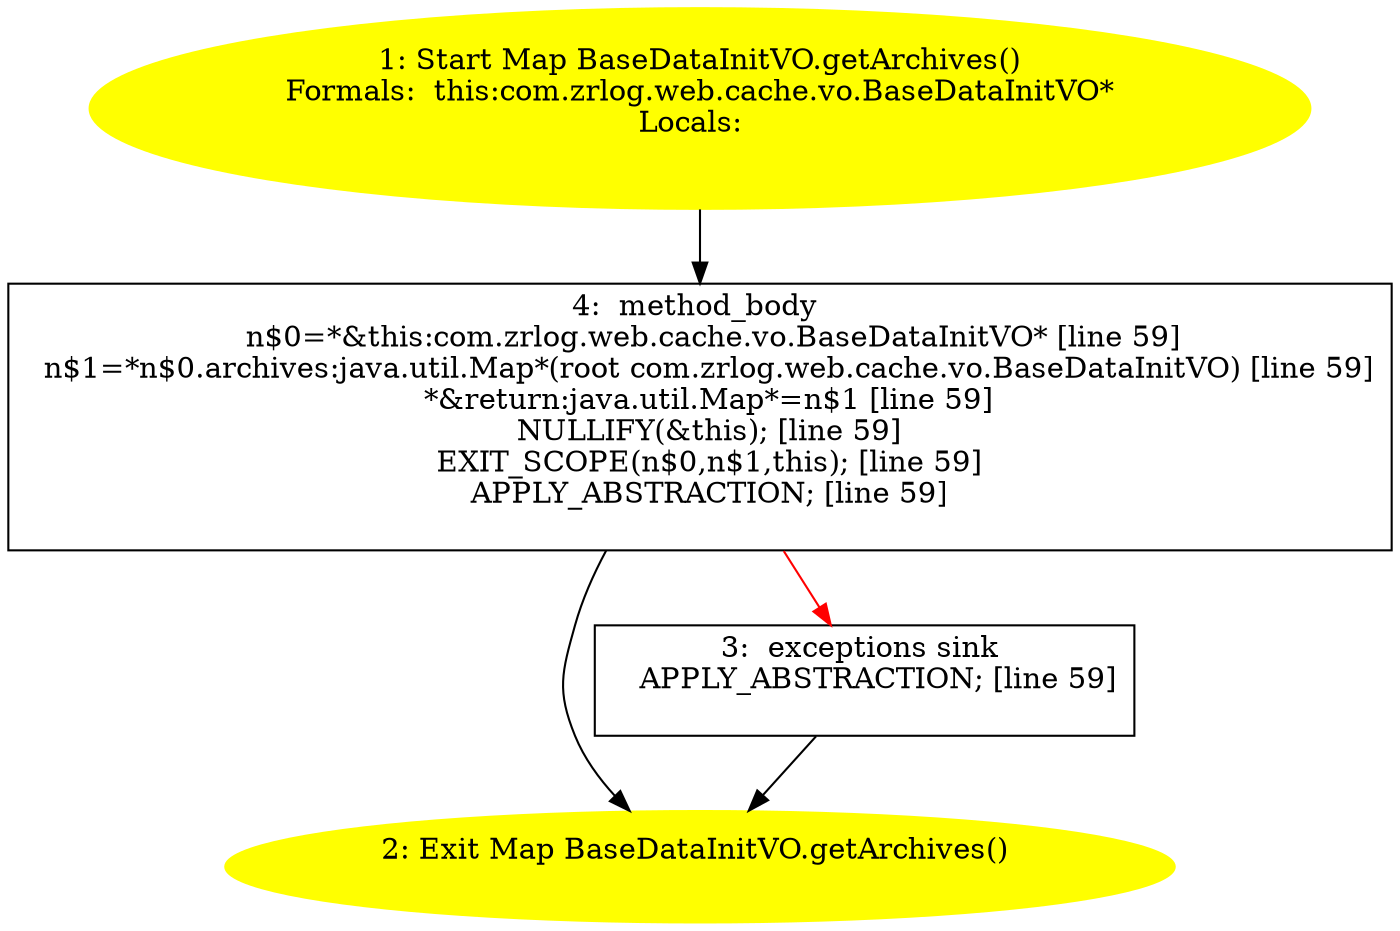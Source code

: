 /* @generated */
digraph cfg {
"com.zrlog.web.cache.vo.BaseDataInitVO.getArchives():java.util.Map.b27e6987989d3e53425725ddeb906981_1" [label="1: Start Map BaseDataInitVO.getArchives()\nFormals:  this:com.zrlog.web.cache.vo.BaseDataInitVO*\nLocals:  \n  " color=yellow style=filled]
	

	 "com.zrlog.web.cache.vo.BaseDataInitVO.getArchives():java.util.Map.b27e6987989d3e53425725ddeb906981_1" -> "com.zrlog.web.cache.vo.BaseDataInitVO.getArchives():java.util.Map.b27e6987989d3e53425725ddeb906981_4" ;
"com.zrlog.web.cache.vo.BaseDataInitVO.getArchives():java.util.Map.b27e6987989d3e53425725ddeb906981_2" [label="2: Exit Map BaseDataInitVO.getArchives() \n  " color=yellow style=filled]
	

"com.zrlog.web.cache.vo.BaseDataInitVO.getArchives():java.util.Map.b27e6987989d3e53425725ddeb906981_3" [label="3:  exceptions sink \n   APPLY_ABSTRACTION; [line 59]\n " shape="box"]
	

	 "com.zrlog.web.cache.vo.BaseDataInitVO.getArchives():java.util.Map.b27e6987989d3e53425725ddeb906981_3" -> "com.zrlog.web.cache.vo.BaseDataInitVO.getArchives():java.util.Map.b27e6987989d3e53425725ddeb906981_2" ;
"com.zrlog.web.cache.vo.BaseDataInitVO.getArchives():java.util.Map.b27e6987989d3e53425725ddeb906981_4" [label="4:  method_body \n   n$0=*&this:com.zrlog.web.cache.vo.BaseDataInitVO* [line 59]\n  n$1=*n$0.archives:java.util.Map*(root com.zrlog.web.cache.vo.BaseDataInitVO) [line 59]\n  *&return:java.util.Map*=n$1 [line 59]\n  NULLIFY(&this); [line 59]\n  EXIT_SCOPE(n$0,n$1,this); [line 59]\n  APPLY_ABSTRACTION; [line 59]\n " shape="box"]
	

	 "com.zrlog.web.cache.vo.BaseDataInitVO.getArchives():java.util.Map.b27e6987989d3e53425725ddeb906981_4" -> "com.zrlog.web.cache.vo.BaseDataInitVO.getArchives():java.util.Map.b27e6987989d3e53425725ddeb906981_2" ;
	 "com.zrlog.web.cache.vo.BaseDataInitVO.getArchives():java.util.Map.b27e6987989d3e53425725ddeb906981_4" -> "com.zrlog.web.cache.vo.BaseDataInitVO.getArchives():java.util.Map.b27e6987989d3e53425725ddeb906981_3" [color="red" ];
}
